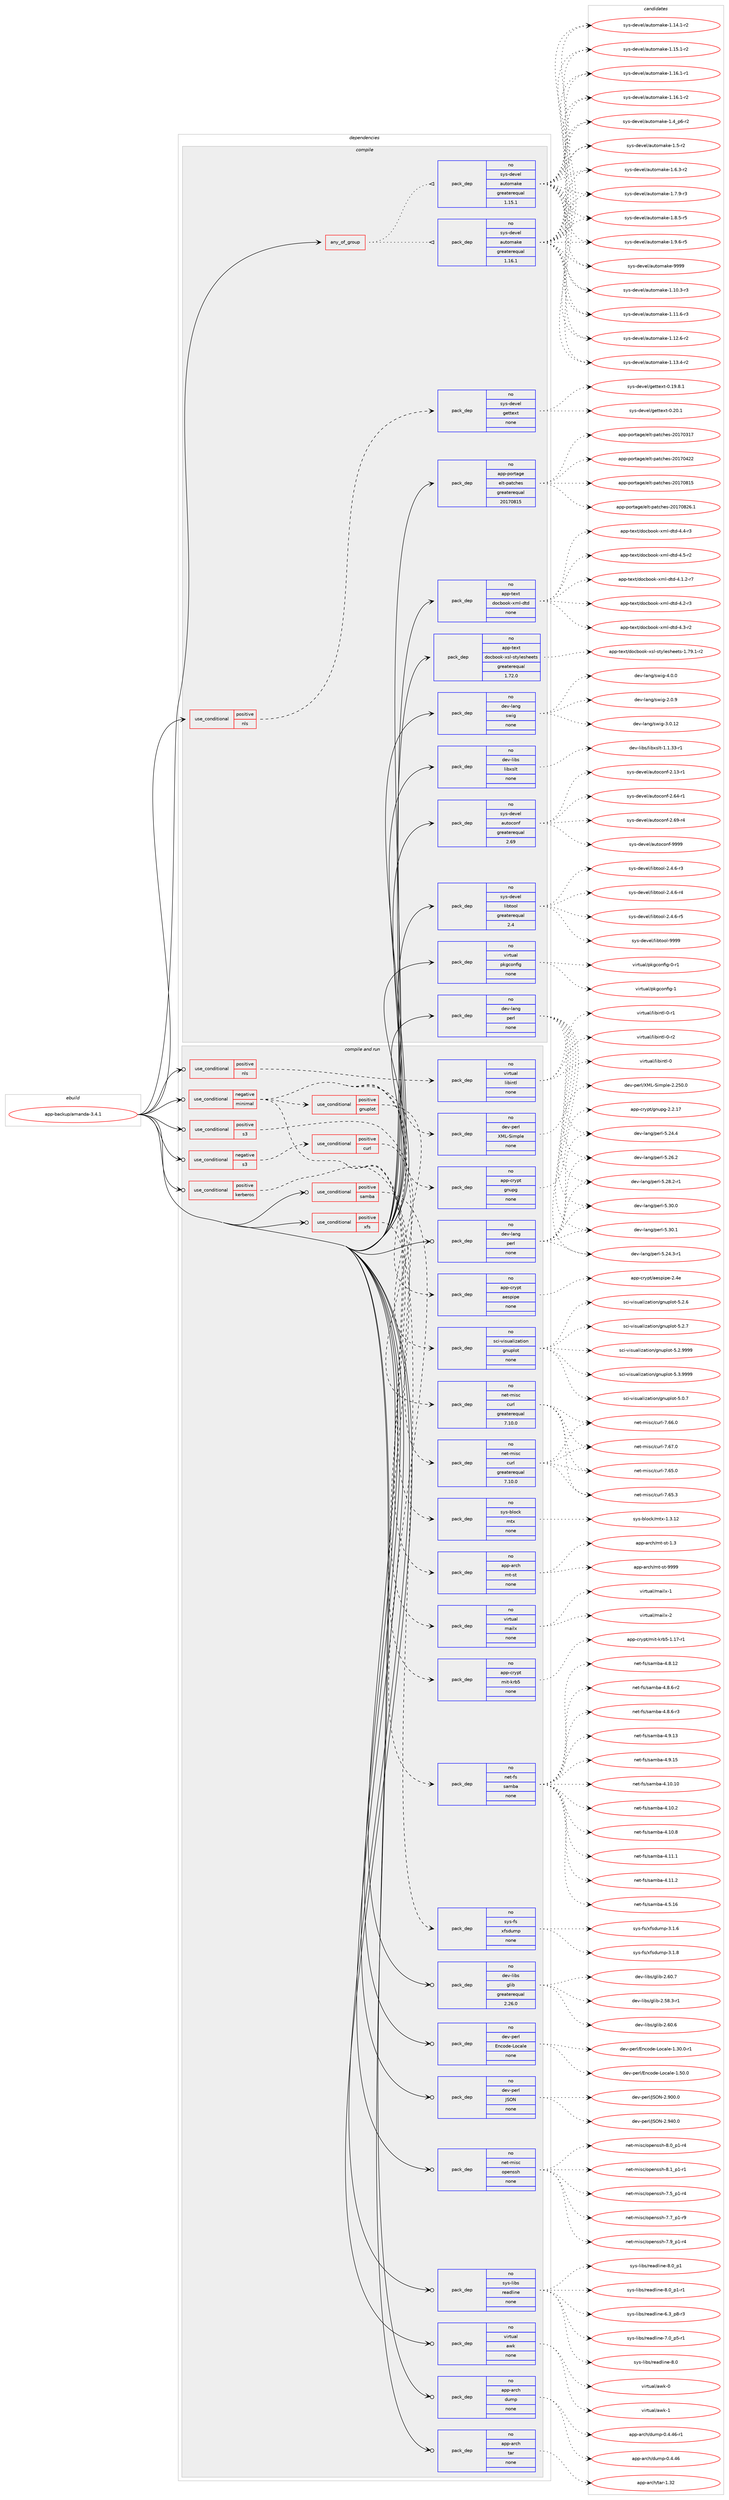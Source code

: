digraph prolog {

# *************
# Graph options
# *************

newrank=true;
concentrate=true;
compound=true;
graph [rankdir=LR,fontname=Helvetica,fontsize=10,ranksep=1.5];#, ranksep=2.5, nodesep=0.2];
edge  [arrowhead=vee];
node  [fontname=Helvetica,fontsize=10];

# **********
# The ebuild
# **********

subgraph cluster_leftcol {
color=gray;
rank=same;
label=<<i>ebuild</i>>;
id [label="app-backup/amanda-3.4.1", color=red, width=4, href="../app-backup/amanda-3.4.1.svg"];
}

# ****************
# The dependencies
# ****************

subgraph cluster_midcol {
color=gray;
label=<<i>dependencies</i>>;
subgraph cluster_compile {
fillcolor="#eeeeee";
style=filled;
label=<<i>compile</i>>;
subgraph any8295 {
dependency473284 [label=<<TABLE BORDER="0" CELLBORDER="1" CELLSPACING="0" CELLPADDING="4"><TR><TD CELLPADDING="10">any_of_group</TD></TR></TABLE>>, shape=none, color=red];subgraph pack351836 {
dependency473285 [label=<<TABLE BORDER="0" CELLBORDER="1" CELLSPACING="0" CELLPADDING="4" WIDTH="220"><TR><TD ROWSPAN="6" CELLPADDING="30">pack_dep</TD></TR><TR><TD WIDTH="110">no</TD></TR><TR><TD>sys-devel</TD></TR><TR><TD>automake</TD></TR><TR><TD>greaterequal</TD></TR><TR><TD>1.16.1</TD></TR></TABLE>>, shape=none, color=blue];
}
dependency473284:e -> dependency473285:w [weight=20,style="dotted",arrowhead="oinv"];
subgraph pack351837 {
dependency473286 [label=<<TABLE BORDER="0" CELLBORDER="1" CELLSPACING="0" CELLPADDING="4" WIDTH="220"><TR><TD ROWSPAN="6" CELLPADDING="30">pack_dep</TD></TR><TR><TD WIDTH="110">no</TD></TR><TR><TD>sys-devel</TD></TR><TR><TD>automake</TD></TR><TR><TD>greaterequal</TD></TR><TR><TD>1.15.1</TD></TR></TABLE>>, shape=none, color=blue];
}
dependency473284:e -> dependency473286:w [weight=20,style="dotted",arrowhead="oinv"];
}
id:e -> dependency473284:w [weight=20,style="solid",arrowhead="vee"];
subgraph cond112852 {
dependency473287 [label=<<TABLE BORDER="0" CELLBORDER="1" CELLSPACING="0" CELLPADDING="4"><TR><TD ROWSPAN="3" CELLPADDING="10">use_conditional</TD></TR><TR><TD>positive</TD></TR><TR><TD>nls</TD></TR></TABLE>>, shape=none, color=red];
subgraph pack351838 {
dependency473288 [label=<<TABLE BORDER="0" CELLBORDER="1" CELLSPACING="0" CELLPADDING="4" WIDTH="220"><TR><TD ROWSPAN="6" CELLPADDING="30">pack_dep</TD></TR><TR><TD WIDTH="110">no</TD></TR><TR><TD>sys-devel</TD></TR><TR><TD>gettext</TD></TR><TR><TD>none</TD></TR><TR><TD></TD></TR></TABLE>>, shape=none, color=blue];
}
dependency473287:e -> dependency473288:w [weight=20,style="dashed",arrowhead="vee"];
}
id:e -> dependency473287:w [weight=20,style="solid",arrowhead="vee"];
subgraph pack351839 {
dependency473289 [label=<<TABLE BORDER="0" CELLBORDER="1" CELLSPACING="0" CELLPADDING="4" WIDTH="220"><TR><TD ROWSPAN="6" CELLPADDING="30">pack_dep</TD></TR><TR><TD WIDTH="110">no</TD></TR><TR><TD>app-portage</TD></TR><TR><TD>elt-patches</TD></TR><TR><TD>greaterequal</TD></TR><TR><TD>20170815</TD></TR></TABLE>>, shape=none, color=blue];
}
id:e -> dependency473289:w [weight=20,style="solid",arrowhead="vee"];
subgraph pack351840 {
dependency473290 [label=<<TABLE BORDER="0" CELLBORDER="1" CELLSPACING="0" CELLPADDING="4" WIDTH="220"><TR><TD ROWSPAN="6" CELLPADDING="30">pack_dep</TD></TR><TR><TD WIDTH="110">no</TD></TR><TR><TD>app-text</TD></TR><TR><TD>docbook-xml-dtd</TD></TR><TR><TD>none</TD></TR><TR><TD></TD></TR></TABLE>>, shape=none, color=blue];
}
id:e -> dependency473290:w [weight=20,style="solid",arrowhead="vee"];
subgraph pack351841 {
dependency473291 [label=<<TABLE BORDER="0" CELLBORDER="1" CELLSPACING="0" CELLPADDING="4" WIDTH="220"><TR><TD ROWSPAN="6" CELLPADDING="30">pack_dep</TD></TR><TR><TD WIDTH="110">no</TD></TR><TR><TD>app-text</TD></TR><TR><TD>docbook-xsl-stylesheets</TD></TR><TR><TD>greaterequal</TD></TR><TR><TD>1.72.0</TD></TR></TABLE>>, shape=none, color=blue];
}
id:e -> dependency473291:w [weight=20,style="solid",arrowhead="vee"];
subgraph pack351842 {
dependency473292 [label=<<TABLE BORDER="0" CELLBORDER="1" CELLSPACING="0" CELLPADDING="4" WIDTH="220"><TR><TD ROWSPAN="6" CELLPADDING="30">pack_dep</TD></TR><TR><TD WIDTH="110">no</TD></TR><TR><TD>dev-lang</TD></TR><TR><TD>perl</TD></TR><TR><TD>none</TD></TR><TR><TD></TD></TR></TABLE>>, shape=none, color=blue];
}
id:e -> dependency473292:w [weight=20,style="solid",arrowhead="vee"];
subgraph pack351843 {
dependency473293 [label=<<TABLE BORDER="0" CELLBORDER="1" CELLSPACING="0" CELLPADDING="4" WIDTH="220"><TR><TD ROWSPAN="6" CELLPADDING="30">pack_dep</TD></TR><TR><TD WIDTH="110">no</TD></TR><TR><TD>dev-lang</TD></TR><TR><TD>swig</TD></TR><TR><TD>none</TD></TR><TR><TD></TD></TR></TABLE>>, shape=none, color=blue];
}
id:e -> dependency473293:w [weight=20,style="solid",arrowhead="vee"];
subgraph pack351844 {
dependency473294 [label=<<TABLE BORDER="0" CELLBORDER="1" CELLSPACING="0" CELLPADDING="4" WIDTH="220"><TR><TD ROWSPAN="6" CELLPADDING="30">pack_dep</TD></TR><TR><TD WIDTH="110">no</TD></TR><TR><TD>dev-libs</TD></TR><TR><TD>libxslt</TD></TR><TR><TD>none</TD></TR><TR><TD></TD></TR></TABLE>>, shape=none, color=blue];
}
id:e -> dependency473294:w [weight=20,style="solid",arrowhead="vee"];
subgraph pack351845 {
dependency473295 [label=<<TABLE BORDER="0" CELLBORDER="1" CELLSPACING="0" CELLPADDING="4" WIDTH="220"><TR><TD ROWSPAN="6" CELLPADDING="30">pack_dep</TD></TR><TR><TD WIDTH="110">no</TD></TR><TR><TD>sys-devel</TD></TR><TR><TD>autoconf</TD></TR><TR><TD>greaterequal</TD></TR><TR><TD>2.69</TD></TR></TABLE>>, shape=none, color=blue];
}
id:e -> dependency473295:w [weight=20,style="solid",arrowhead="vee"];
subgraph pack351846 {
dependency473296 [label=<<TABLE BORDER="0" CELLBORDER="1" CELLSPACING="0" CELLPADDING="4" WIDTH="220"><TR><TD ROWSPAN="6" CELLPADDING="30">pack_dep</TD></TR><TR><TD WIDTH="110">no</TD></TR><TR><TD>sys-devel</TD></TR><TR><TD>libtool</TD></TR><TR><TD>greaterequal</TD></TR><TR><TD>2.4</TD></TR></TABLE>>, shape=none, color=blue];
}
id:e -> dependency473296:w [weight=20,style="solid",arrowhead="vee"];
subgraph pack351847 {
dependency473297 [label=<<TABLE BORDER="0" CELLBORDER="1" CELLSPACING="0" CELLPADDING="4" WIDTH="220"><TR><TD ROWSPAN="6" CELLPADDING="30">pack_dep</TD></TR><TR><TD WIDTH="110">no</TD></TR><TR><TD>virtual</TD></TR><TR><TD>pkgconfig</TD></TR><TR><TD>none</TD></TR><TR><TD></TD></TR></TABLE>>, shape=none, color=blue];
}
id:e -> dependency473297:w [weight=20,style="solid",arrowhead="vee"];
}
subgraph cluster_compileandrun {
fillcolor="#eeeeee";
style=filled;
label=<<i>compile and run</i>>;
subgraph cond112853 {
dependency473298 [label=<<TABLE BORDER="0" CELLBORDER="1" CELLSPACING="0" CELLPADDING="4"><TR><TD ROWSPAN="3" CELLPADDING="10">use_conditional</TD></TR><TR><TD>negative</TD></TR><TR><TD>minimal</TD></TR></TABLE>>, shape=none, color=red];
subgraph pack351848 {
dependency473299 [label=<<TABLE BORDER="0" CELLBORDER="1" CELLSPACING="0" CELLPADDING="4" WIDTH="220"><TR><TD ROWSPAN="6" CELLPADDING="30">pack_dep</TD></TR><TR><TD WIDTH="110">no</TD></TR><TR><TD>dev-perl</TD></TR><TR><TD>XML-Simple</TD></TR><TR><TD>none</TD></TR><TR><TD></TD></TR></TABLE>>, shape=none, color=blue];
}
dependency473298:e -> dependency473299:w [weight=20,style="dashed",arrowhead="vee"];
subgraph pack351849 {
dependency473300 [label=<<TABLE BORDER="0" CELLBORDER="1" CELLSPACING="0" CELLPADDING="4" WIDTH="220"><TR><TD ROWSPAN="6" CELLPADDING="30">pack_dep</TD></TR><TR><TD WIDTH="110">no</TD></TR><TR><TD>virtual</TD></TR><TR><TD>mailx</TD></TR><TR><TD>none</TD></TR><TR><TD></TD></TR></TABLE>>, shape=none, color=blue];
}
dependency473298:e -> dependency473300:w [weight=20,style="dashed",arrowhead="vee"];
subgraph pack351850 {
dependency473301 [label=<<TABLE BORDER="0" CELLBORDER="1" CELLSPACING="0" CELLPADDING="4" WIDTH="220"><TR><TD ROWSPAN="6" CELLPADDING="30">pack_dep</TD></TR><TR><TD WIDTH="110">no</TD></TR><TR><TD>app-arch</TD></TR><TR><TD>mt-st</TD></TR><TR><TD>none</TD></TR><TR><TD></TD></TR></TABLE>>, shape=none, color=blue];
}
dependency473298:e -> dependency473301:w [weight=20,style="dashed",arrowhead="vee"];
subgraph pack351851 {
dependency473302 [label=<<TABLE BORDER="0" CELLBORDER="1" CELLSPACING="0" CELLPADDING="4" WIDTH="220"><TR><TD ROWSPAN="6" CELLPADDING="30">pack_dep</TD></TR><TR><TD WIDTH="110">no</TD></TR><TR><TD>sys-block</TD></TR><TR><TD>mtx</TD></TR><TR><TD>none</TD></TR><TR><TD></TD></TR></TABLE>>, shape=none, color=blue];
}
dependency473298:e -> dependency473302:w [weight=20,style="dashed",arrowhead="vee"];
subgraph cond112854 {
dependency473303 [label=<<TABLE BORDER="0" CELLBORDER="1" CELLSPACING="0" CELLPADDING="4"><TR><TD ROWSPAN="3" CELLPADDING="10">use_conditional</TD></TR><TR><TD>positive</TD></TR><TR><TD>gnuplot</TD></TR></TABLE>>, shape=none, color=red];
subgraph pack351852 {
dependency473304 [label=<<TABLE BORDER="0" CELLBORDER="1" CELLSPACING="0" CELLPADDING="4" WIDTH="220"><TR><TD ROWSPAN="6" CELLPADDING="30">pack_dep</TD></TR><TR><TD WIDTH="110">no</TD></TR><TR><TD>sci-visualization</TD></TR><TR><TD>gnuplot</TD></TR><TR><TD>none</TD></TR><TR><TD></TD></TR></TABLE>>, shape=none, color=blue];
}
dependency473303:e -> dependency473304:w [weight=20,style="dashed",arrowhead="vee"];
}
dependency473298:e -> dependency473303:w [weight=20,style="dashed",arrowhead="vee"];
subgraph pack351853 {
dependency473305 [label=<<TABLE BORDER="0" CELLBORDER="1" CELLSPACING="0" CELLPADDING="4" WIDTH="220"><TR><TD ROWSPAN="6" CELLPADDING="30">pack_dep</TD></TR><TR><TD WIDTH="110">no</TD></TR><TR><TD>app-crypt</TD></TR><TR><TD>aespipe</TD></TR><TR><TD>none</TD></TR><TR><TD></TD></TR></TABLE>>, shape=none, color=blue];
}
dependency473298:e -> dependency473305:w [weight=20,style="dashed",arrowhead="vee"];
subgraph pack351854 {
dependency473306 [label=<<TABLE BORDER="0" CELLBORDER="1" CELLSPACING="0" CELLPADDING="4" WIDTH="220"><TR><TD ROWSPAN="6" CELLPADDING="30">pack_dep</TD></TR><TR><TD WIDTH="110">no</TD></TR><TR><TD>app-crypt</TD></TR><TR><TD>gnupg</TD></TR><TR><TD>none</TD></TR><TR><TD></TD></TR></TABLE>>, shape=none, color=blue];
}
dependency473298:e -> dependency473306:w [weight=20,style="dashed",arrowhead="vee"];
}
id:e -> dependency473298:w [weight=20,style="solid",arrowhead="odotvee"];
subgraph cond112855 {
dependency473307 [label=<<TABLE BORDER="0" CELLBORDER="1" CELLSPACING="0" CELLPADDING="4"><TR><TD ROWSPAN="3" CELLPADDING="10">use_conditional</TD></TR><TR><TD>negative</TD></TR><TR><TD>s3</TD></TR></TABLE>>, shape=none, color=red];
subgraph cond112856 {
dependency473308 [label=<<TABLE BORDER="0" CELLBORDER="1" CELLSPACING="0" CELLPADDING="4"><TR><TD ROWSPAN="3" CELLPADDING="10">use_conditional</TD></TR><TR><TD>positive</TD></TR><TR><TD>curl</TD></TR></TABLE>>, shape=none, color=red];
subgraph pack351855 {
dependency473309 [label=<<TABLE BORDER="0" CELLBORDER="1" CELLSPACING="0" CELLPADDING="4" WIDTH="220"><TR><TD ROWSPAN="6" CELLPADDING="30">pack_dep</TD></TR><TR><TD WIDTH="110">no</TD></TR><TR><TD>net-misc</TD></TR><TR><TD>curl</TD></TR><TR><TD>greaterequal</TD></TR><TR><TD>7.10.0</TD></TR></TABLE>>, shape=none, color=blue];
}
dependency473308:e -> dependency473309:w [weight=20,style="dashed",arrowhead="vee"];
}
dependency473307:e -> dependency473308:w [weight=20,style="dashed",arrowhead="vee"];
}
id:e -> dependency473307:w [weight=20,style="solid",arrowhead="odotvee"];
subgraph cond112857 {
dependency473310 [label=<<TABLE BORDER="0" CELLBORDER="1" CELLSPACING="0" CELLPADDING="4"><TR><TD ROWSPAN="3" CELLPADDING="10">use_conditional</TD></TR><TR><TD>positive</TD></TR><TR><TD>kerberos</TD></TR></TABLE>>, shape=none, color=red];
subgraph pack351856 {
dependency473311 [label=<<TABLE BORDER="0" CELLBORDER="1" CELLSPACING="0" CELLPADDING="4" WIDTH="220"><TR><TD ROWSPAN="6" CELLPADDING="30">pack_dep</TD></TR><TR><TD WIDTH="110">no</TD></TR><TR><TD>app-crypt</TD></TR><TR><TD>mit-krb5</TD></TR><TR><TD>none</TD></TR><TR><TD></TD></TR></TABLE>>, shape=none, color=blue];
}
dependency473310:e -> dependency473311:w [weight=20,style="dashed",arrowhead="vee"];
}
id:e -> dependency473310:w [weight=20,style="solid",arrowhead="odotvee"];
subgraph cond112858 {
dependency473312 [label=<<TABLE BORDER="0" CELLBORDER="1" CELLSPACING="0" CELLPADDING="4"><TR><TD ROWSPAN="3" CELLPADDING="10">use_conditional</TD></TR><TR><TD>positive</TD></TR><TR><TD>nls</TD></TR></TABLE>>, shape=none, color=red];
subgraph pack351857 {
dependency473313 [label=<<TABLE BORDER="0" CELLBORDER="1" CELLSPACING="0" CELLPADDING="4" WIDTH="220"><TR><TD ROWSPAN="6" CELLPADDING="30">pack_dep</TD></TR><TR><TD WIDTH="110">no</TD></TR><TR><TD>virtual</TD></TR><TR><TD>libintl</TD></TR><TR><TD>none</TD></TR><TR><TD></TD></TR></TABLE>>, shape=none, color=blue];
}
dependency473312:e -> dependency473313:w [weight=20,style="dashed",arrowhead="vee"];
}
id:e -> dependency473312:w [weight=20,style="solid",arrowhead="odotvee"];
subgraph cond112859 {
dependency473314 [label=<<TABLE BORDER="0" CELLBORDER="1" CELLSPACING="0" CELLPADDING="4"><TR><TD ROWSPAN="3" CELLPADDING="10">use_conditional</TD></TR><TR><TD>positive</TD></TR><TR><TD>s3</TD></TR></TABLE>>, shape=none, color=red];
subgraph pack351858 {
dependency473315 [label=<<TABLE BORDER="0" CELLBORDER="1" CELLSPACING="0" CELLPADDING="4" WIDTH="220"><TR><TD ROWSPAN="6" CELLPADDING="30">pack_dep</TD></TR><TR><TD WIDTH="110">no</TD></TR><TR><TD>net-misc</TD></TR><TR><TD>curl</TD></TR><TR><TD>greaterequal</TD></TR><TR><TD>7.10.0</TD></TR></TABLE>>, shape=none, color=blue];
}
dependency473314:e -> dependency473315:w [weight=20,style="dashed",arrowhead="vee"];
}
id:e -> dependency473314:w [weight=20,style="solid",arrowhead="odotvee"];
subgraph cond112860 {
dependency473316 [label=<<TABLE BORDER="0" CELLBORDER="1" CELLSPACING="0" CELLPADDING="4"><TR><TD ROWSPAN="3" CELLPADDING="10">use_conditional</TD></TR><TR><TD>positive</TD></TR><TR><TD>samba</TD></TR></TABLE>>, shape=none, color=red];
subgraph pack351859 {
dependency473317 [label=<<TABLE BORDER="0" CELLBORDER="1" CELLSPACING="0" CELLPADDING="4" WIDTH="220"><TR><TD ROWSPAN="6" CELLPADDING="30">pack_dep</TD></TR><TR><TD WIDTH="110">no</TD></TR><TR><TD>net-fs</TD></TR><TR><TD>samba</TD></TR><TR><TD>none</TD></TR><TR><TD></TD></TR></TABLE>>, shape=none, color=blue];
}
dependency473316:e -> dependency473317:w [weight=20,style="dashed",arrowhead="vee"];
}
id:e -> dependency473316:w [weight=20,style="solid",arrowhead="odotvee"];
subgraph cond112861 {
dependency473318 [label=<<TABLE BORDER="0" CELLBORDER="1" CELLSPACING="0" CELLPADDING="4"><TR><TD ROWSPAN="3" CELLPADDING="10">use_conditional</TD></TR><TR><TD>positive</TD></TR><TR><TD>xfs</TD></TR></TABLE>>, shape=none, color=red];
subgraph pack351860 {
dependency473319 [label=<<TABLE BORDER="0" CELLBORDER="1" CELLSPACING="0" CELLPADDING="4" WIDTH="220"><TR><TD ROWSPAN="6" CELLPADDING="30">pack_dep</TD></TR><TR><TD WIDTH="110">no</TD></TR><TR><TD>sys-fs</TD></TR><TR><TD>xfsdump</TD></TR><TR><TD>none</TD></TR><TR><TD></TD></TR></TABLE>>, shape=none, color=blue];
}
dependency473318:e -> dependency473319:w [weight=20,style="dashed",arrowhead="vee"];
}
id:e -> dependency473318:w [weight=20,style="solid",arrowhead="odotvee"];
subgraph pack351861 {
dependency473320 [label=<<TABLE BORDER="0" CELLBORDER="1" CELLSPACING="0" CELLPADDING="4" WIDTH="220"><TR><TD ROWSPAN="6" CELLPADDING="30">pack_dep</TD></TR><TR><TD WIDTH="110">no</TD></TR><TR><TD>app-arch</TD></TR><TR><TD>dump</TD></TR><TR><TD>none</TD></TR><TR><TD></TD></TR></TABLE>>, shape=none, color=blue];
}
id:e -> dependency473320:w [weight=20,style="solid",arrowhead="odotvee"];
subgraph pack351862 {
dependency473321 [label=<<TABLE BORDER="0" CELLBORDER="1" CELLSPACING="0" CELLPADDING="4" WIDTH="220"><TR><TD ROWSPAN="6" CELLPADDING="30">pack_dep</TD></TR><TR><TD WIDTH="110">no</TD></TR><TR><TD>app-arch</TD></TR><TR><TD>tar</TD></TR><TR><TD>none</TD></TR><TR><TD></TD></TR></TABLE>>, shape=none, color=blue];
}
id:e -> dependency473321:w [weight=20,style="solid",arrowhead="odotvee"];
subgraph pack351863 {
dependency473322 [label=<<TABLE BORDER="0" CELLBORDER="1" CELLSPACING="0" CELLPADDING="4" WIDTH="220"><TR><TD ROWSPAN="6" CELLPADDING="30">pack_dep</TD></TR><TR><TD WIDTH="110">no</TD></TR><TR><TD>dev-lang</TD></TR><TR><TD>perl</TD></TR><TR><TD>none</TD></TR><TR><TD></TD></TR></TABLE>>, shape=none, color=blue];
}
id:e -> dependency473322:w [weight=20,style="solid",arrowhead="odotvee"];
subgraph pack351864 {
dependency473323 [label=<<TABLE BORDER="0" CELLBORDER="1" CELLSPACING="0" CELLPADDING="4" WIDTH="220"><TR><TD ROWSPAN="6" CELLPADDING="30">pack_dep</TD></TR><TR><TD WIDTH="110">no</TD></TR><TR><TD>dev-libs</TD></TR><TR><TD>glib</TD></TR><TR><TD>greaterequal</TD></TR><TR><TD>2.26.0</TD></TR></TABLE>>, shape=none, color=blue];
}
id:e -> dependency473323:w [weight=20,style="solid",arrowhead="odotvee"];
subgraph pack351865 {
dependency473324 [label=<<TABLE BORDER="0" CELLBORDER="1" CELLSPACING="0" CELLPADDING="4" WIDTH="220"><TR><TD ROWSPAN="6" CELLPADDING="30">pack_dep</TD></TR><TR><TD WIDTH="110">no</TD></TR><TR><TD>dev-perl</TD></TR><TR><TD>Encode-Locale</TD></TR><TR><TD>none</TD></TR><TR><TD></TD></TR></TABLE>>, shape=none, color=blue];
}
id:e -> dependency473324:w [weight=20,style="solid",arrowhead="odotvee"];
subgraph pack351866 {
dependency473325 [label=<<TABLE BORDER="0" CELLBORDER="1" CELLSPACING="0" CELLPADDING="4" WIDTH="220"><TR><TD ROWSPAN="6" CELLPADDING="30">pack_dep</TD></TR><TR><TD WIDTH="110">no</TD></TR><TR><TD>dev-perl</TD></TR><TR><TD>JSON</TD></TR><TR><TD>none</TD></TR><TR><TD></TD></TR></TABLE>>, shape=none, color=blue];
}
id:e -> dependency473325:w [weight=20,style="solid",arrowhead="odotvee"];
subgraph pack351867 {
dependency473326 [label=<<TABLE BORDER="0" CELLBORDER="1" CELLSPACING="0" CELLPADDING="4" WIDTH="220"><TR><TD ROWSPAN="6" CELLPADDING="30">pack_dep</TD></TR><TR><TD WIDTH="110">no</TD></TR><TR><TD>net-misc</TD></TR><TR><TD>openssh</TD></TR><TR><TD>none</TD></TR><TR><TD></TD></TR></TABLE>>, shape=none, color=blue];
}
id:e -> dependency473326:w [weight=20,style="solid",arrowhead="odotvee"];
subgraph pack351868 {
dependency473327 [label=<<TABLE BORDER="0" CELLBORDER="1" CELLSPACING="0" CELLPADDING="4" WIDTH="220"><TR><TD ROWSPAN="6" CELLPADDING="30">pack_dep</TD></TR><TR><TD WIDTH="110">no</TD></TR><TR><TD>sys-libs</TD></TR><TR><TD>readline</TD></TR><TR><TD>none</TD></TR><TR><TD></TD></TR></TABLE>>, shape=none, color=blue];
}
id:e -> dependency473327:w [weight=20,style="solid",arrowhead="odotvee"];
subgraph pack351869 {
dependency473328 [label=<<TABLE BORDER="0" CELLBORDER="1" CELLSPACING="0" CELLPADDING="4" WIDTH="220"><TR><TD ROWSPAN="6" CELLPADDING="30">pack_dep</TD></TR><TR><TD WIDTH="110">no</TD></TR><TR><TD>virtual</TD></TR><TR><TD>awk</TD></TR><TR><TD>none</TD></TR><TR><TD></TD></TR></TABLE>>, shape=none, color=blue];
}
id:e -> dependency473328:w [weight=20,style="solid",arrowhead="odotvee"];
}
subgraph cluster_run {
fillcolor="#eeeeee";
style=filled;
label=<<i>run</i>>;
}
}

# **************
# The candidates
# **************

subgraph cluster_choices {
rank=same;
color=gray;
label=<<i>candidates</i>>;

subgraph choice351836 {
color=black;
nodesep=1;
choice11512111545100101118101108479711711611110997107101454946494846514511451 [label="sys-devel/automake-1.10.3-r3", color=red, width=4,href="../sys-devel/automake-1.10.3-r3.svg"];
choice11512111545100101118101108479711711611110997107101454946494946544511451 [label="sys-devel/automake-1.11.6-r3", color=red, width=4,href="../sys-devel/automake-1.11.6-r3.svg"];
choice11512111545100101118101108479711711611110997107101454946495046544511450 [label="sys-devel/automake-1.12.6-r2", color=red, width=4,href="../sys-devel/automake-1.12.6-r2.svg"];
choice11512111545100101118101108479711711611110997107101454946495146524511450 [label="sys-devel/automake-1.13.4-r2", color=red, width=4,href="../sys-devel/automake-1.13.4-r2.svg"];
choice11512111545100101118101108479711711611110997107101454946495246494511450 [label="sys-devel/automake-1.14.1-r2", color=red, width=4,href="../sys-devel/automake-1.14.1-r2.svg"];
choice11512111545100101118101108479711711611110997107101454946495346494511450 [label="sys-devel/automake-1.15.1-r2", color=red, width=4,href="../sys-devel/automake-1.15.1-r2.svg"];
choice11512111545100101118101108479711711611110997107101454946495446494511449 [label="sys-devel/automake-1.16.1-r1", color=red, width=4,href="../sys-devel/automake-1.16.1-r1.svg"];
choice11512111545100101118101108479711711611110997107101454946495446494511450 [label="sys-devel/automake-1.16.1-r2", color=red, width=4,href="../sys-devel/automake-1.16.1-r2.svg"];
choice115121115451001011181011084797117116111109971071014549465295112544511450 [label="sys-devel/automake-1.4_p6-r2", color=red, width=4,href="../sys-devel/automake-1.4_p6-r2.svg"];
choice11512111545100101118101108479711711611110997107101454946534511450 [label="sys-devel/automake-1.5-r2", color=red, width=4,href="../sys-devel/automake-1.5-r2.svg"];
choice115121115451001011181011084797117116111109971071014549465446514511450 [label="sys-devel/automake-1.6.3-r2", color=red, width=4,href="../sys-devel/automake-1.6.3-r2.svg"];
choice115121115451001011181011084797117116111109971071014549465546574511451 [label="sys-devel/automake-1.7.9-r3", color=red, width=4,href="../sys-devel/automake-1.7.9-r3.svg"];
choice115121115451001011181011084797117116111109971071014549465646534511453 [label="sys-devel/automake-1.8.5-r5", color=red, width=4,href="../sys-devel/automake-1.8.5-r5.svg"];
choice115121115451001011181011084797117116111109971071014549465746544511453 [label="sys-devel/automake-1.9.6-r5", color=red, width=4,href="../sys-devel/automake-1.9.6-r5.svg"];
choice115121115451001011181011084797117116111109971071014557575757 [label="sys-devel/automake-9999", color=red, width=4,href="../sys-devel/automake-9999.svg"];
dependency473285:e -> choice11512111545100101118101108479711711611110997107101454946494846514511451:w [style=dotted,weight="100"];
dependency473285:e -> choice11512111545100101118101108479711711611110997107101454946494946544511451:w [style=dotted,weight="100"];
dependency473285:e -> choice11512111545100101118101108479711711611110997107101454946495046544511450:w [style=dotted,weight="100"];
dependency473285:e -> choice11512111545100101118101108479711711611110997107101454946495146524511450:w [style=dotted,weight="100"];
dependency473285:e -> choice11512111545100101118101108479711711611110997107101454946495246494511450:w [style=dotted,weight="100"];
dependency473285:e -> choice11512111545100101118101108479711711611110997107101454946495346494511450:w [style=dotted,weight="100"];
dependency473285:e -> choice11512111545100101118101108479711711611110997107101454946495446494511449:w [style=dotted,weight="100"];
dependency473285:e -> choice11512111545100101118101108479711711611110997107101454946495446494511450:w [style=dotted,weight="100"];
dependency473285:e -> choice115121115451001011181011084797117116111109971071014549465295112544511450:w [style=dotted,weight="100"];
dependency473285:e -> choice11512111545100101118101108479711711611110997107101454946534511450:w [style=dotted,weight="100"];
dependency473285:e -> choice115121115451001011181011084797117116111109971071014549465446514511450:w [style=dotted,weight="100"];
dependency473285:e -> choice115121115451001011181011084797117116111109971071014549465546574511451:w [style=dotted,weight="100"];
dependency473285:e -> choice115121115451001011181011084797117116111109971071014549465646534511453:w [style=dotted,weight="100"];
dependency473285:e -> choice115121115451001011181011084797117116111109971071014549465746544511453:w [style=dotted,weight="100"];
dependency473285:e -> choice115121115451001011181011084797117116111109971071014557575757:w [style=dotted,weight="100"];
}
subgraph choice351837 {
color=black;
nodesep=1;
choice11512111545100101118101108479711711611110997107101454946494846514511451 [label="sys-devel/automake-1.10.3-r3", color=red, width=4,href="../sys-devel/automake-1.10.3-r3.svg"];
choice11512111545100101118101108479711711611110997107101454946494946544511451 [label="sys-devel/automake-1.11.6-r3", color=red, width=4,href="../sys-devel/automake-1.11.6-r3.svg"];
choice11512111545100101118101108479711711611110997107101454946495046544511450 [label="sys-devel/automake-1.12.6-r2", color=red, width=4,href="../sys-devel/automake-1.12.6-r2.svg"];
choice11512111545100101118101108479711711611110997107101454946495146524511450 [label="sys-devel/automake-1.13.4-r2", color=red, width=4,href="../sys-devel/automake-1.13.4-r2.svg"];
choice11512111545100101118101108479711711611110997107101454946495246494511450 [label="sys-devel/automake-1.14.1-r2", color=red, width=4,href="../sys-devel/automake-1.14.1-r2.svg"];
choice11512111545100101118101108479711711611110997107101454946495346494511450 [label="sys-devel/automake-1.15.1-r2", color=red, width=4,href="../sys-devel/automake-1.15.1-r2.svg"];
choice11512111545100101118101108479711711611110997107101454946495446494511449 [label="sys-devel/automake-1.16.1-r1", color=red, width=4,href="../sys-devel/automake-1.16.1-r1.svg"];
choice11512111545100101118101108479711711611110997107101454946495446494511450 [label="sys-devel/automake-1.16.1-r2", color=red, width=4,href="../sys-devel/automake-1.16.1-r2.svg"];
choice115121115451001011181011084797117116111109971071014549465295112544511450 [label="sys-devel/automake-1.4_p6-r2", color=red, width=4,href="../sys-devel/automake-1.4_p6-r2.svg"];
choice11512111545100101118101108479711711611110997107101454946534511450 [label="sys-devel/automake-1.5-r2", color=red, width=4,href="../sys-devel/automake-1.5-r2.svg"];
choice115121115451001011181011084797117116111109971071014549465446514511450 [label="sys-devel/automake-1.6.3-r2", color=red, width=4,href="../sys-devel/automake-1.6.3-r2.svg"];
choice115121115451001011181011084797117116111109971071014549465546574511451 [label="sys-devel/automake-1.7.9-r3", color=red, width=4,href="../sys-devel/automake-1.7.9-r3.svg"];
choice115121115451001011181011084797117116111109971071014549465646534511453 [label="sys-devel/automake-1.8.5-r5", color=red, width=4,href="../sys-devel/automake-1.8.5-r5.svg"];
choice115121115451001011181011084797117116111109971071014549465746544511453 [label="sys-devel/automake-1.9.6-r5", color=red, width=4,href="../sys-devel/automake-1.9.6-r5.svg"];
choice115121115451001011181011084797117116111109971071014557575757 [label="sys-devel/automake-9999", color=red, width=4,href="../sys-devel/automake-9999.svg"];
dependency473286:e -> choice11512111545100101118101108479711711611110997107101454946494846514511451:w [style=dotted,weight="100"];
dependency473286:e -> choice11512111545100101118101108479711711611110997107101454946494946544511451:w [style=dotted,weight="100"];
dependency473286:e -> choice11512111545100101118101108479711711611110997107101454946495046544511450:w [style=dotted,weight="100"];
dependency473286:e -> choice11512111545100101118101108479711711611110997107101454946495146524511450:w [style=dotted,weight="100"];
dependency473286:e -> choice11512111545100101118101108479711711611110997107101454946495246494511450:w [style=dotted,weight="100"];
dependency473286:e -> choice11512111545100101118101108479711711611110997107101454946495346494511450:w [style=dotted,weight="100"];
dependency473286:e -> choice11512111545100101118101108479711711611110997107101454946495446494511449:w [style=dotted,weight="100"];
dependency473286:e -> choice11512111545100101118101108479711711611110997107101454946495446494511450:w [style=dotted,weight="100"];
dependency473286:e -> choice115121115451001011181011084797117116111109971071014549465295112544511450:w [style=dotted,weight="100"];
dependency473286:e -> choice11512111545100101118101108479711711611110997107101454946534511450:w [style=dotted,weight="100"];
dependency473286:e -> choice115121115451001011181011084797117116111109971071014549465446514511450:w [style=dotted,weight="100"];
dependency473286:e -> choice115121115451001011181011084797117116111109971071014549465546574511451:w [style=dotted,weight="100"];
dependency473286:e -> choice115121115451001011181011084797117116111109971071014549465646534511453:w [style=dotted,weight="100"];
dependency473286:e -> choice115121115451001011181011084797117116111109971071014549465746544511453:w [style=dotted,weight="100"];
dependency473286:e -> choice115121115451001011181011084797117116111109971071014557575757:w [style=dotted,weight="100"];
}
subgraph choice351838 {
color=black;
nodesep=1;
choice1151211154510010111810110847103101116116101120116454846495746564649 [label="sys-devel/gettext-0.19.8.1", color=red, width=4,href="../sys-devel/gettext-0.19.8.1.svg"];
choice115121115451001011181011084710310111611610112011645484650484649 [label="sys-devel/gettext-0.20.1", color=red, width=4,href="../sys-devel/gettext-0.20.1.svg"];
dependency473288:e -> choice1151211154510010111810110847103101116116101120116454846495746564649:w [style=dotted,weight="100"];
dependency473288:e -> choice115121115451001011181011084710310111611610112011645484650484649:w [style=dotted,weight="100"];
}
subgraph choice351839 {
color=black;
nodesep=1;
choice97112112451121111141169710310147101108116451129711699104101115455048495548514955 [label="app-portage/elt-patches-20170317", color=red, width=4,href="../app-portage/elt-patches-20170317.svg"];
choice97112112451121111141169710310147101108116451129711699104101115455048495548525050 [label="app-portage/elt-patches-20170422", color=red, width=4,href="../app-portage/elt-patches-20170422.svg"];
choice97112112451121111141169710310147101108116451129711699104101115455048495548564953 [label="app-portage/elt-patches-20170815", color=red, width=4,href="../app-portage/elt-patches-20170815.svg"];
choice971121124511211111411697103101471011081164511297116991041011154550484955485650544649 [label="app-portage/elt-patches-20170826.1", color=red, width=4,href="../app-portage/elt-patches-20170826.1.svg"];
dependency473289:e -> choice97112112451121111141169710310147101108116451129711699104101115455048495548514955:w [style=dotted,weight="100"];
dependency473289:e -> choice97112112451121111141169710310147101108116451129711699104101115455048495548525050:w [style=dotted,weight="100"];
dependency473289:e -> choice97112112451121111141169710310147101108116451129711699104101115455048495548564953:w [style=dotted,weight="100"];
dependency473289:e -> choice971121124511211111411697103101471011081164511297116991041011154550484955485650544649:w [style=dotted,weight="100"];
}
subgraph choice351840 {
color=black;
nodesep=1;
choice971121124511610112011647100111999811111110745120109108451001161004552464946504511455 [label="app-text/docbook-xml-dtd-4.1.2-r7", color=red, width=4,href="../app-text/docbook-xml-dtd-4.1.2-r7.svg"];
choice97112112451161011201164710011199981111111074512010910845100116100455246504511451 [label="app-text/docbook-xml-dtd-4.2-r3", color=red, width=4,href="../app-text/docbook-xml-dtd-4.2-r3.svg"];
choice97112112451161011201164710011199981111111074512010910845100116100455246514511450 [label="app-text/docbook-xml-dtd-4.3-r2", color=red, width=4,href="../app-text/docbook-xml-dtd-4.3-r2.svg"];
choice97112112451161011201164710011199981111111074512010910845100116100455246524511451 [label="app-text/docbook-xml-dtd-4.4-r3", color=red, width=4,href="../app-text/docbook-xml-dtd-4.4-r3.svg"];
choice97112112451161011201164710011199981111111074512010910845100116100455246534511450 [label="app-text/docbook-xml-dtd-4.5-r2", color=red, width=4,href="../app-text/docbook-xml-dtd-4.5-r2.svg"];
dependency473290:e -> choice971121124511610112011647100111999811111110745120109108451001161004552464946504511455:w [style=dotted,weight="100"];
dependency473290:e -> choice97112112451161011201164710011199981111111074512010910845100116100455246504511451:w [style=dotted,weight="100"];
dependency473290:e -> choice97112112451161011201164710011199981111111074512010910845100116100455246514511450:w [style=dotted,weight="100"];
dependency473290:e -> choice97112112451161011201164710011199981111111074512010910845100116100455246524511451:w [style=dotted,weight="100"];
dependency473290:e -> choice97112112451161011201164710011199981111111074512010910845100116100455246534511450:w [style=dotted,weight="100"];
}
subgraph choice351841 {
color=black;
nodesep=1;
choice97112112451161011201164710011199981111111074512011510845115116121108101115104101101116115454946555746494511450 [label="app-text/docbook-xsl-stylesheets-1.79.1-r2", color=red, width=4,href="../app-text/docbook-xsl-stylesheets-1.79.1-r2.svg"];
dependency473291:e -> choice97112112451161011201164710011199981111111074512011510845115116121108101115104101101116115454946555746494511450:w [style=dotted,weight="100"];
}
subgraph choice351842 {
color=black;
nodesep=1;
choice100101118451089711010347112101114108455346505246514511449 [label="dev-lang/perl-5.24.3-r1", color=red, width=4,href="../dev-lang/perl-5.24.3-r1.svg"];
choice10010111845108971101034711210111410845534650524652 [label="dev-lang/perl-5.24.4", color=red, width=4,href="../dev-lang/perl-5.24.4.svg"];
choice10010111845108971101034711210111410845534650544650 [label="dev-lang/perl-5.26.2", color=red, width=4,href="../dev-lang/perl-5.26.2.svg"];
choice100101118451089711010347112101114108455346505646504511449 [label="dev-lang/perl-5.28.2-r1", color=red, width=4,href="../dev-lang/perl-5.28.2-r1.svg"];
choice10010111845108971101034711210111410845534651484648 [label="dev-lang/perl-5.30.0", color=red, width=4,href="../dev-lang/perl-5.30.0.svg"];
choice10010111845108971101034711210111410845534651484649 [label="dev-lang/perl-5.30.1", color=red, width=4,href="../dev-lang/perl-5.30.1.svg"];
dependency473292:e -> choice100101118451089711010347112101114108455346505246514511449:w [style=dotted,weight="100"];
dependency473292:e -> choice10010111845108971101034711210111410845534650524652:w [style=dotted,weight="100"];
dependency473292:e -> choice10010111845108971101034711210111410845534650544650:w [style=dotted,weight="100"];
dependency473292:e -> choice100101118451089711010347112101114108455346505646504511449:w [style=dotted,weight="100"];
dependency473292:e -> choice10010111845108971101034711210111410845534651484648:w [style=dotted,weight="100"];
dependency473292:e -> choice10010111845108971101034711210111410845534651484649:w [style=dotted,weight="100"];
}
subgraph choice351843 {
color=black;
nodesep=1;
choice100101118451089711010347115119105103455046484657 [label="dev-lang/swig-2.0.9", color=red, width=4,href="../dev-lang/swig-2.0.9.svg"];
choice10010111845108971101034711511910510345514648464950 [label="dev-lang/swig-3.0.12", color=red, width=4,href="../dev-lang/swig-3.0.12.svg"];
choice100101118451089711010347115119105103455246484648 [label="dev-lang/swig-4.0.0", color=red, width=4,href="../dev-lang/swig-4.0.0.svg"];
dependency473293:e -> choice100101118451089711010347115119105103455046484657:w [style=dotted,weight="100"];
dependency473293:e -> choice10010111845108971101034711511910510345514648464950:w [style=dotted,weight="100"];
dependency473293:e -> choice100101118451089711010347115119105103455246484648:w [style=dotted,weight="100"];
}
subgraph choice351844 {
color=black;
nodesep=1;
choice10010111845108105981154710810598120115108116454946494651514511449 [label="dev-libs/libxslt-1.1.33-r1", color=red, width=4,href="../dev-libs/libxslt-1.1.33-r1.svg"];
dependency473294:e -> choice10010111845108105981154710810598120115108116454946494651514511449:w [style=dotted,weight="100"];
}
subgraph choice351845 {
color=black;
nodesep=1;
choice1151211154510010111810110847971171161119911111010245504649514511449 [label="sys-devel/autoconf-2.13-r1", color=red, width=4,href="../sys-devel/autoconf-2.13-r1.svg"];
choice1151211154510010111810110847971171161119911111010245504654524511449 [label="sys-devel/autoconf-2.64-r1", color=red, width=4,href="../sys-devel/autoconf-2.64-r1.svg"];
choice1151211154510010111810110847971171161119911111010245504654574511452 [label="sys-devel/autoconf-2.69-r4", color=red, width=4,href="../sys-devel/autoconf-2.69-r4.svg"];
choice115121115451001011181011084797117116111991111101024557575757 [label="sys-devel/autoconf-9999", color=red, width=4,href="../sys-devel/autoconf-9999.svg"];
dependency473295:e -> choice1151211154510010111810110847971171161119911111010245504649514511449:w [style=dotted,weight="100"];
dependency473295:e -> choice1151211154510010111810110847971171161119911111010245504654524511449:w [style=dotted,weight="100"];
dependency473295:e -> choice1151211154510010111810110847971171161119911111010245504654574511452:w [style=dotted,weight="100"];
dependency473295:e -> choice115121115451001011181011084797117116111991111101024557575757:w [style=dotted,weight="100"];
}
subgraph choice351846 {
color=black;
nodesep=1;
choice1151211154510010111810110847108105981161111111084550465246544511451 [label="sys-devel/libtool-2.4.6-r3", color=red, width=4,href="../sys-devel/libtool-2.4.6-r3.svg"];
choice1151211154510010111810110847108105981161111111084550465246544511452 [label="sys-devel/libtool-2.4.6-r4", color=red, width=4,href="../sys-devel/libtool-2.4.6-r4.svg"];
choice1151211154510010111810110847108105981161111111084550465246544511453 [label="sys-devel/libtool-2.4.6-r5", color=red, width=4,href="../sys-devel/libtool-2.4.6-r5.svg"];
choice1151211154510010111810110847108105981161111111084557575757 [label="sys-devel/libtool-9999", color=red, width=4,href="../sys-devel/libtool-9999.svg"];
dependency473296:e -> choice1151211154510010111810110847108105981161111111084550465246544511451:w [style=dotted,weight="100"];
dependency473296:e -> choice1151211154510010111810110847108105981161111111084550465246544511452:w [style=dotted,weight="100"];
dependency473296:e -> choice1151211154510010111810110847108105981161111111084550465246544511453:w [style=dotted,weight="100"];
dependency473296:e -> choice1151211154510010111810110847108105981161111111084557575757:w [style=dotted,weight="100"];
}
subgraph choice351847 {
color=black;
nodesep=1;
choice11810511411611797108471121071039911111010210510345484511449 [label="virtual/pkgconfig-0-r1", color=red, width=4,href="../virtual/pkgconfig-0-r1.svg"];
choice1181051141161179710847112107103991111101021051034549 [label="virtual/pkgconfig-1", color=red, width=4,href="../virtual/pkgconfig-1.svg"];
dependency473297:e -> choice11810511411611797108471121071039911111010210510345484511449:w [style=dotted,weight="100"];
dependency473297:e -> choice1181051141161179710847112107103991111101021051034549:w [style=dotted,weight="100"];
}
subgraph choice351848 {
color=black;
nodesep=1;
choice100101118451121011141084788777645831051091121081014550465053484648 [label="dev-perl/XML-Simple-2.250.0", color=red, width=4,href="../dev-perl/XML-Simple-2.250.0.svg"];
dependency473299:e -> choice100101118451121011141084788777645831051091121081014550465053484648:w [style=dotted,weight="100"];
}
subgraph choice351849 {
color=black;
nodesep=1;
choice1181051141161179710847109971051081204549 [label="virtual/mailx-1", color=red, width=4,href="../virtual/mailx-1.svg"];
choice1181051141161179710847109971051081204550 [label="virtual/mailx-2", color=red, width=4,href="../virtual/mailx-2.svg"];
dependency473300:e -> choice1181051141161179710847109971051081204549:w [style=dotted,weight="100"];
dependency473300:e -> choice1181051141161179710847109971051081204550:w [style=dotted,weight="100"];
}
subgraph choice351850 {
color=black;
nodesep=1;
choice97112112459711499104471091164511511645494651 [label="app-arch/mt-st-1.3", color=red, width=4,href="../app-arch/mt-st-1.3.svg"];
choice9711211245971149910447109116451151164557575757 [label="app-arch/mt-st-9999", color=red, width=4,href="../app-arch/mt-st-9999.svg"];
dependency473301:e -> choice97112112459711499104471091164511511645494651:w [style=dotted,weight="100"];
dependency473301:e -> choice9711211245971149910447109116451151164557575757:w [style=dotted,weight="100"];
}
subgraph choice351851 {
color=black;
nodesep=1;
choice1151211154598108111991074710911612045494651464950 [label="sys-block/mtx-1.3.12", color=red, width=4,href="../sys-block/mtx-1.3.12.svg"];
dependency473302:e -> choice1151211154598108111991074710911612045494651464950:w [style=dotted,weight="100"];
}
subgraph choice351852 {
color=black;
nodesep=1;
choice1159910545118105115117971081051229711610511111047103110117112108111116455346484655 [label="sci-visualization/gnuplot-5.0.7", color=red, width=4,href="../sci-visualization/gnuplot-5.0.7.svg"];
choice1159910545118105115117971081051229711610511111047103110117112108111116455346504654 [label="sci-visualization/gnuplot-5.2.6", color=red, width=4,href="../sci-visualization/gnuplot-5.2.6.svg"];
choice1159910545118105115117971081051229711610511111047103110117112108111116455346504655 [label="sci-visualization/gnuplot-5.2.7", color=red, width=4,href="../sci-visualization/gnuplot-5.2.7.svg"];
choice1159910545118105115117971081051229711610511111047103110117112108111116455346504657575757 [label="sci-visualization/gnuplot-5.2.9999", color=red, width=4,href="../sci-visualization/gnuplot-5.2.9999.svg"];
choice1159910545118105115117971081051229711610511111047103110117112108111116455346514657575757 [label="sci-visualization/gnuplot-5.3.9999", color=red, width=4,href="../sci-visualization/gnuplot-5.3.9999.svg"];
dependency473304:e -> choice1159910545118105115117971081051229711610511111047103110117112108111116455346484655:w [style=dotted,weight="100"];
dependency473304:e -> choice1159910545118105115117971081051229711610511111047103110117112108111116455346504654:w [style=dotted,weight="100"];
dependency473304:e -> choice1159910545118105115117971081051229711610511111047103110117112108111116455346504655:w [style=dotted,weight="100"];
dependency473304:e -> choice1159910545118105115117971081051229711610511111047103110117112108111116455346504657575757:w [style=dotted,weight="100"];
dependency473304:e -> choice1159910545118105115117971081051229711610511111047103110117112108111116455346514657575757:w [style=dotted,weight="100"];
}
subgraph choice351853 {
color=black;
nodesep=1;
choice971121124599114121112116479710111511210511210145504652101 [label="app-crypt/aespipe-2.4e", color=red, width=4,href="../app-crypt/aespipe-2.4e.svg"];
dependency473305:e -> choice971121124599114121112116479710111511210511210145504652101:w [style=dotted,weight="100"];
}
subgraph choice351854 {
color=black;
nodesep=1;
choice9711211245991141211121164710311011711210345504650464955 [label="app-crypt/gnupg-2.2.17", color=red, width=4,href="../app-crypt/gnupg-2.2.17.svg"];
dependency473306:e -> choice9711211245991141211121164710311011711210345504650464955:w [style=dotted,weight="100"];
}
subgraph choice351855 {
color=black;
nodesep=1;
choice1101011164510910511599479911711410845554654534648 [label="net-misc/curl-7.65.0", color=red, width=4,href="../net-misc/curl-7.65.0.svg"];
choice1101011164510910511599479911711410845554654534651 [label="net-misc/curl-7.65.3", color=red, width=4,href="../net-misc/curl-7.65.3.svg"];
choice1101011164510910511599479911711410845554654544648 [label="net-misc/curl-7.66.0", color=red, width=4,href="../net-misc/curl-7.66.0.svg"];
choice1101011164510910511599479911711410845554654554648 [label="net-misc/curl-7.67.0", color=red, width=4,href="../net-misc/curl-7.67.0.svg"];
dependency473309:e -> choice1101011164510910511599479911711410845554654534648:w [style=dotted,weight="100"];
dependency473309:e -> choice1101011164510910511599479911711410845554654534651:w [style=dotted,weight="100"];
dependency473309:e -> choice1101011164510910511599479911711410845554654544648:w [style=dotted,weight="100"];
dependency473309:e -> choice1101011164510910511599479911711410845554654554648:w [style=dotted,weight="100"];
}
subgraph choice351856 {
color=black;
nodesep=1;
choice9711211245991141211121164710910511645107114985345494649554511449 [label="app-crypt/mit-krb5-1.17-r1", color=red, width=4,href="../app-crypt/mit-krb5-1.17-r1.svg"];
dependency473311:e -> choice9711211245991141211121164710910511645107114985345494649554511449:w [style=dotted,weight="100"];
}
subgraph choice351857 {
color=black;
nodesep=1;
choice1181051141161179710847108105981051101161084548 [label="virtual/libintl-0", color=red, width=4,href="../virtual/libintl-0.svg"];
choice11810511411611797108471081059810511011610845484511449 [label="virtual/libintl-0-r1", color=red, width=4,href="../virtual/libintl-0-r1.svg"];
choice11810511411611797108471081059810511011610845484511450 [label="virtual/libintl-0-r2", color=red, width=4,href="../virtual/libintl-0-r2.svg"];
dependency473313:e -> choice1181051141161179710847108105981051101161084548:w [style=dotted,weight="100"];
dependency473313:e -> choice11810511411611797108471081059810511011610845484511449:w [style=dotted,weight="100"];
dependency473313:e -> choice11810511411611797108471081059810511011610845484511450:w [style=dotted,weight="100"];
}
subgraph choice351858 {
color=black;
nodesep=1;
choice1101011164510910511599479911711410845554654534648 [label="net-misc/curl-7.65.0", color=red, width=4,href="../net-misc/curl-7.65.0.svg"];
choice1101011164510910511599479911711410845554654534651 [label="net-misc/curl-7.65.3", color=red, width=4,href="../net-misc/curl-7.65.3.svg"];
choice1101011164510910511599479911711410845554654544648 [label="net-misc/curl-7.66.0", color=red, width=4,href="../net-misc/curl-7.66.0.svg"];
choice1101011164510910511599479911711410845554654554648 [label="net-misc/curl-7.67.0", color=red, width=4,href="../net-misc/curl-7.67.0.svg"];
dependency473315:e -> choice1101011164510910511599479911711410845554654534648:w [style=dotted,weight="100"];
dependency473315:e -> choice1101011164510910511599479911711410845554654534651:w [style=dotted,weight="100"];
dependency473315:e -> choice1101011164510910511599479911711410845554654544648:w [style=dotted,weight="100"];
dependency473315:e -> choice1101011164510910511599479911711410845554654554648:w [style=dotted,weight="100"];
}
subgraph choice351859 {
color=black;
nodesep=1;
choice11010111645102115471159710998974552464948464948 [label="net-fs/samba-4.10.10", color=red, width=4,href="../net-fs/samba-4.10.10.svg"];
choice110101116451021154711597109989745524649484650 [label="net-fs/samba-4.10.2", color=red, width=4,href="../net-fs/samba-4.10.2.svg"];
choice110101116451021154711597109989745524649484656 [label="net-fs/samba-4.10.8", color=red, width=4,href="../net-fs/samba-4.10.8.svg"];
choice110101116451021154711597109989745524649494649 [label="net-fs/samba-4.11.1", color=red, width=4,href="../net-fs/samba-4.11.1.svg"];
choice110101116451021154711597109989745524649494650 [label="net-fs/samba-4.11.2", color=red, width=4,href="../net-fs/samba-4.11.2.svg"];
choice110101116451021154711597109989745524653464954 [label="net-fs/samba-4.5.16", color=red, width=4,href="../net-fs/samba-4.5.16.svg"];
choice110101116451021154711597109989745524656464950 [label="net-fs/samba-4.8.12", color=red, width=4,href="../net-fs/samba-4.8.12.svg"];
choice11010111645102115471159710998974552465646544511450 [label="net-fs/samba-4.8.6-r2", color=red, width=4,href="../net-fs/samba-4.8.6-r2.svg"];
choice11010111645102115471159710998974552465646544511451 [label="net-fs/samba-4.8.6-r3", color=red, width=4,href="../net-fs/samba-4.8.6-r3.svg"];
choice110101116451021154711597109989745524657464951 [label="net-fs/samba-4.9.13", color=red, width=4,href="../net-fs/samba-4.9.13.svg"];
choice110101116451021154711597109989745524657464953 [label="net-fs/samba-4.9.15", color=red, width=4,href="../net-fs/samba-4.9.15.svg"];
dependency473317:e -> choice11010111645102115471159710998974552464948464948:w [style=dotted,weight="100"];
dependency473317:e -> choice110101116451021154711597109989745524649484650:w [style=dotted,weight="100"];
dependency473317:e -> choice110101116451021154711597109989745524649484656:w [style=dotted,weight="100"];
dependency473317:e -> choice110101116451021154711597109989745524649494649:w [style=dotted,weight="100"];
dependency473317:e -> choice110101116451021154711597109989745524649494650:w [style=dotted,weight="100"];
dependency473317:e -> choice110101116451021154711597109989745524653464954:w [style=dotted,weight="100"];
dependency473317:e -> choice110101116451021154711597109989745524656464950:w [style=dotted,weight="100"];
dependency473317:e -> choice11010111645102115471159710998974552465646544511450:w [style=dotted,weight="100"];
dependency473317:e -> choice11010111645102115471159710998974552465646544511451:w [style=dotted,weight="100"];
dependency473317:e -> choice110101116451021154711597109989745524657464951:w [style=dotted,weight="100"];
dependency473317:e -> choice110101116451021154711597109989745524657464953:w [style=dotted,weight="100"];
}
subgraph choice351860 {
color=black;
nodesep=1;
choice1151211154510211547120102115100117109112455146494654 [label="sys-fs/xfsdump-3.1.6", color=red, width=4,href="../sys-fs/xfsdump-3.1.6.svg"];
choice1151211154510211547120102115100117109112455146494656 [label="sys-fs/xfsdump-3.1.8", color=red, width=4,href="../sys-fs/xfsdump-3.1.8.svg"];
dependency473319:e -> choice1151211154510211547120102115100117109112455146494654:w [style=dotted,weight="100"];
dependency473319:e -> choice1151211154510211547120102115100117109112455146494656:w [style=dotted,weight="100"];
}
subgraph choice351861 {
color=black;
nodesep=1;
choice971121124597114991044710011710911245484652465254 [label="app-arch/dump-0.4.46", color=red, width=4,href="../app-arch/dump-0.4.46.svg"];
choice9711211245971149910447100117109112454846524652544511449 [label="app-arch/dump-0.4.46-r1", color=red, width=4,href="../app-arch/dump-0.4.46-r1.svg"];
dependency473320:e -> choice971121124597114991044710011710911245484652465254:w [style=dotted,weight="100"];
dependency473320:e -> choice9711211245971149910447100117109112454846524652544511449:w [style=dotted,weight="100"];
}
subgraph choice351862 {
color=black;
nodesep=1;
choice9711211245971149910447116971144549465150 [label="app-arch/tar-1.32", color=red, width=4,href="../app-arch/tar-1.32.svg"];
dependency473321:e -> choice9711211245971149910447116971144549465150:w [style=dotted,weight="100"];
}
subgraph choice351863 {
color=black;
nodesep=1;
choice100101118451089711010347112101114108455346505246514511449 [label="dev-lang/perl-5.24.3-r1", color=red, width=4,href="../dev-lang/perl-5.24.3-r1.svg"];
choice10010111845108971101034711210111410845534650524652 [label="dev-lang/perl-5.24.4", color=red, width=4,href="../dev-lang/perl-5.24.4.svg"];
choice10010111845108971101034711210111410845534650544650 [label="dev-lang/perl-5.26.2", color=red, width=4,href="../dev-lang/perl-5.26.2.svg"];
choice100101118451089711010347112101114108455346505646504511449 [label="dev-lang/perl-5.28.2-r1", color=red, width=4,href="../dev-lang/perl-5.28.2-r1.svg"];
choice10010111845108971101034711210111410845534651484648 [label="dev-lang/perl-5.30.0", color=red, width=4,href="../dev-lang/perl-5.30.0.svg"];
choice10010111845108971101034711210111410845534651484649 [label="dev-lang/perl-5.30.1", color=red, width=4,href="../dev-lang/perl-5.30.1.svg"];
dependency473322:e -> choice100101118451089711010347112101114108455346505246514511449:w [style=dotted,weight="100"];
dependency473322:e -> choice10010111845108971101034711210111410845534650524652:w [style=dotted,weight="100"];
dependency473322:e -> choice10010111845108971101034711210111410845534650544650:w [style=dotted,weight="100"];
dependency473322:e -> choice100101118451089711010347112101114108455346505646504511449:w [style=dotted,weight="100"];
dependency473322:e -> choice10010111845108971101034711210111410845534651484648:w [style=dotted,weight="100"];
dependency473322:e -> choice10010111845108971101034711210111410845534651484649:w [style=dotted,weight="100"];
}
subgraph choice351864 {
color=black;
nodesep=1;
choice10010111845108105981154710310810598455046535646514511449 [label="dev-libs/glib-2.58.3-r1", color=red, width=4,href="../dev-libs/glib-2.58.3-r1.svg"];
choice1001011184510810598115471031081059845504654484654 [label="dev-libs/glib-2.60.6", color=red, width=4,href="../dev-libs/glib-2.60.6.svg"];
choice1001011184510810598115471031081059845504654484655 [label="dev-libs/glib-2.60.7", color=red, width=4,href="../dev-libs/glib-2.60.7.svg"];
dependency473323:e -> choice10010111845108105981154710310810598455046535646514511449:w [style=dotted,weight="100"];
dependency473323:e -> choice1001011184510810598115471031081059845504654484654:w [style=dotted,weight="100"];
dependency473323:e -> choice1001011184510810598115471031081059845504654484655:w [style=dotted,weight="100"];
}
subgraph choice351865 {
color=black;
nodesep=1;
choice1001011184511210111410847691109911110010145761119997108101454946514846484511449 [label="dev-perl/Encode-Locale-1.30.0-r1", color=red, width=4,href="../dev-perl/Encode-Locale-1.30.0-r1.svg"];
choice100101118451121011141084769110991111001014576111999710810145494653484648 [label="dev-perl/Encode-Locale-1.50.0", color=red, width=4,href="../dev-perl/Encode-Locale-1.50.0.svg"];
dependency473324:e -> choice1001011184511210111410847691109911110010145761119997108101454946514846484511449:w [style=dotted,weight="100"];
dependency473324:e -> choice100101118451121011141084769110991111001014576111999710810145494653484648:w [style=dotted,weight="100"];
}
subgraph choice351866 {
color=black;
nodesep=1;
choice1001011184511210111410847748379784550465748484648 [label="dev-perl/JSON-2.900.0", color=red, width=4,href="../dev-perl/JSON-2.900.0.svg"];
choice1001011184511210111410847748379784550465752484648 [label="dev-perl/JSON-2.940.0", color=red, width=4,href="../dev-perl/JSON-2.940.0.svg"];
dependency473325:e -> choice1001011184511210111410847748379784550465748484648:w [style=dotted,weight="100"];
dependency473325:e -> choice1001011184511210111410847748379784550465752484648:w [style=dotted,weight="100"];
}
subgraph choice351867 {
color=black;
nodesep=1;
choice1101011164510910511599471111121011101151151044555465395112494511452 [label="net-misc/openssh-7.5_p1-r4", color=red, width=4,href="../net-misc/openssh-7.5_p1-r4.svg"];
choice1101011164510910511599471111121011101151151044555465595112494511457 [label="net-misc/openssh-7.7_p1-r9", color=red, width=4,href="../net-misc/openssh-7.7_p1-r9.svg"];
choice1101011164510910511599471111121011101151151044555465795112494511452 [label="net-misc/openssh-7.9_p1-r4", color=red, width=4,href="../net-misc/openssh-7.9_p1-r4.svg"];
choice1101011164510910511599471111121011101151151044556464895112494511452 [label="net-misc/openssh-8.0_p1-r4", color=red, width=4,href="../net-misc/openssh-8.0_p1-r4.svg"];
choice1101011164510910511599471111121011101151151044556464995112494511449 [label="net-misc/openssh-8.1_p1-r1", color=red, width=4,href="../net-misc/openssh-8.1_p1-r1.svg"];
dependency473326:e -> choice1101011164510910511599471111121011101151151044555465395112494511452:w [style=dotted,weight="100"];
dependency473326:e -> choice1101011164510910511599471111121011101151151044555465595112494511457:w [style=dotted,weight="100"];
dependency473326:e -> choice1101011164510910511599471111121011101151151044555465795112494511452:w [style=dotted,weight="100"];
dependency473326:e -> choice1101011164510910511599471111121011101151151044556464895112494511452:w [style=dotted,weight="100"];
dependency473326:e -> choice1101011164510910511599471111121011101151151044556464995112494511449:w [style=dotted,weight="100"];
}
subgraph choice351868 {
color=black;
nodesep=1;
choice115121115451081059811547114101971001081051101014554465195112564511451 [label="sys-libs/readline-6.3_p8-r3", color=red, width=4,href="../sys-libs/readline-6.3_p8-r3.svg"];
choice115121115451081059811547114101971001081051101014555464895112534511449 [label="sys-libs/readline-7.0_p5-r1", color=red, width=4,href="../sys-libs/readline-7.0_p5-r1.svg"];
choice1151211154510810598115471141019710010810511010145564648 [label="sys-libs/readline-8.0", color=red, width=4,href="../sys-libs/readline-8.0.svg"];
choice11512111545108105981154711410197100108105110101455646489511249 [label="sys-libs/readline-8.0_p1", color=red, width=4,href="../sys-libs/readline-8.0_p1.svg"];
choice115121115451081059811547114101971001081051101014556464895112494511449 [label="sys-libs/readline-8.0_p1-r1", color=red, width=4,href="../sys-libs/readline-8.0_p1-r1.svg"];
dependency473327:e -> choice115121115451081059811547114101971001081051101014554465195112564511451:w [style=dotted,weight="100"];
dependency473327:e -> choice115121115451081059811547114101971001081051101014555464895112534511449:w [style=dotted,weight="100"];
dependency473327:e -> choice1151211154510810598115471141019710010810511010145564648:w [style=dotted,weight="100"];
dependency473327:e -> choice11512111545108105981154711410197100108105110101455646489511249:w [style=dotted,weight="100"];
dependency473327:e -> choice115121115451081059811547114101971001081051101014556464895112494511449:w [style=dotted,weight="100"];
}
subgraph choice351869 {
color=black;
nodesep=1;
choice1181051141161179710847971191074548 [label="virtual/awk-0", color=red, width=4,href="../virtual/awk-0.svg"];
choice1181051141161179710847971191074549 [label="virtual/awk-1", color=red, width=4,href="../virtual/awk-1.svg"];
dependency473328:e -> choice1181051141161179710847971191074548:w [style=dotted,weight="100"];
dependency473328:e -> choice1181051141161179710847971191074549:w [style=dotted,weight="100"];
}
}

}
